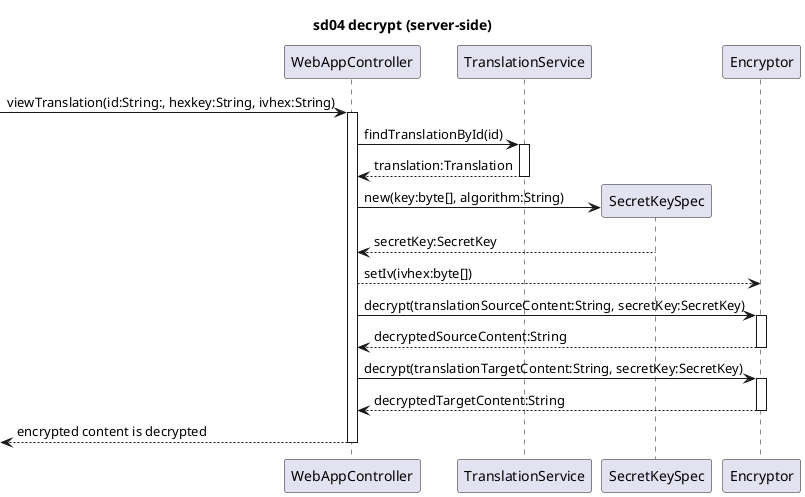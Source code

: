 @startuml

title sd04 decrypt (server-side)

-> WebAppController: viewTranslation(id:String:, hexkey:String, ivhex:String)
activate WebAppController
WebAppController -> TranslationService: findTranslationById(id)
activate TranslationService
TranslationService --> WebAppController: translation:Translation
deactivate TranslationService
create SecretKeySpec

WebAppController -> SecretKeySpec: new(key:byte[], algorithm:String)
SecretKeySpec --> WebAppController: secretKey:SecretKey
WebAppController --> Encryptor: setIv(ivhex:byte[])

WebAppController -> Encryptor: decrypt(translationSourceContent:String, secretKey:SecretKey)
activate Encryptor
Encryptor --> WebAppController: decryptedSourceContent:String
deactivate Encryptor

WebAppController -> Encryptor: decrypt(translationTargetContent:String, secretKey:SecretKey)
activate Encryptor
Encryptor --> WebAppController: decryptedTargetContent:String
deactivate Encryptor
<-- WebAppController: encrypted content is decrypted
deactivate WebAppController






@enduml